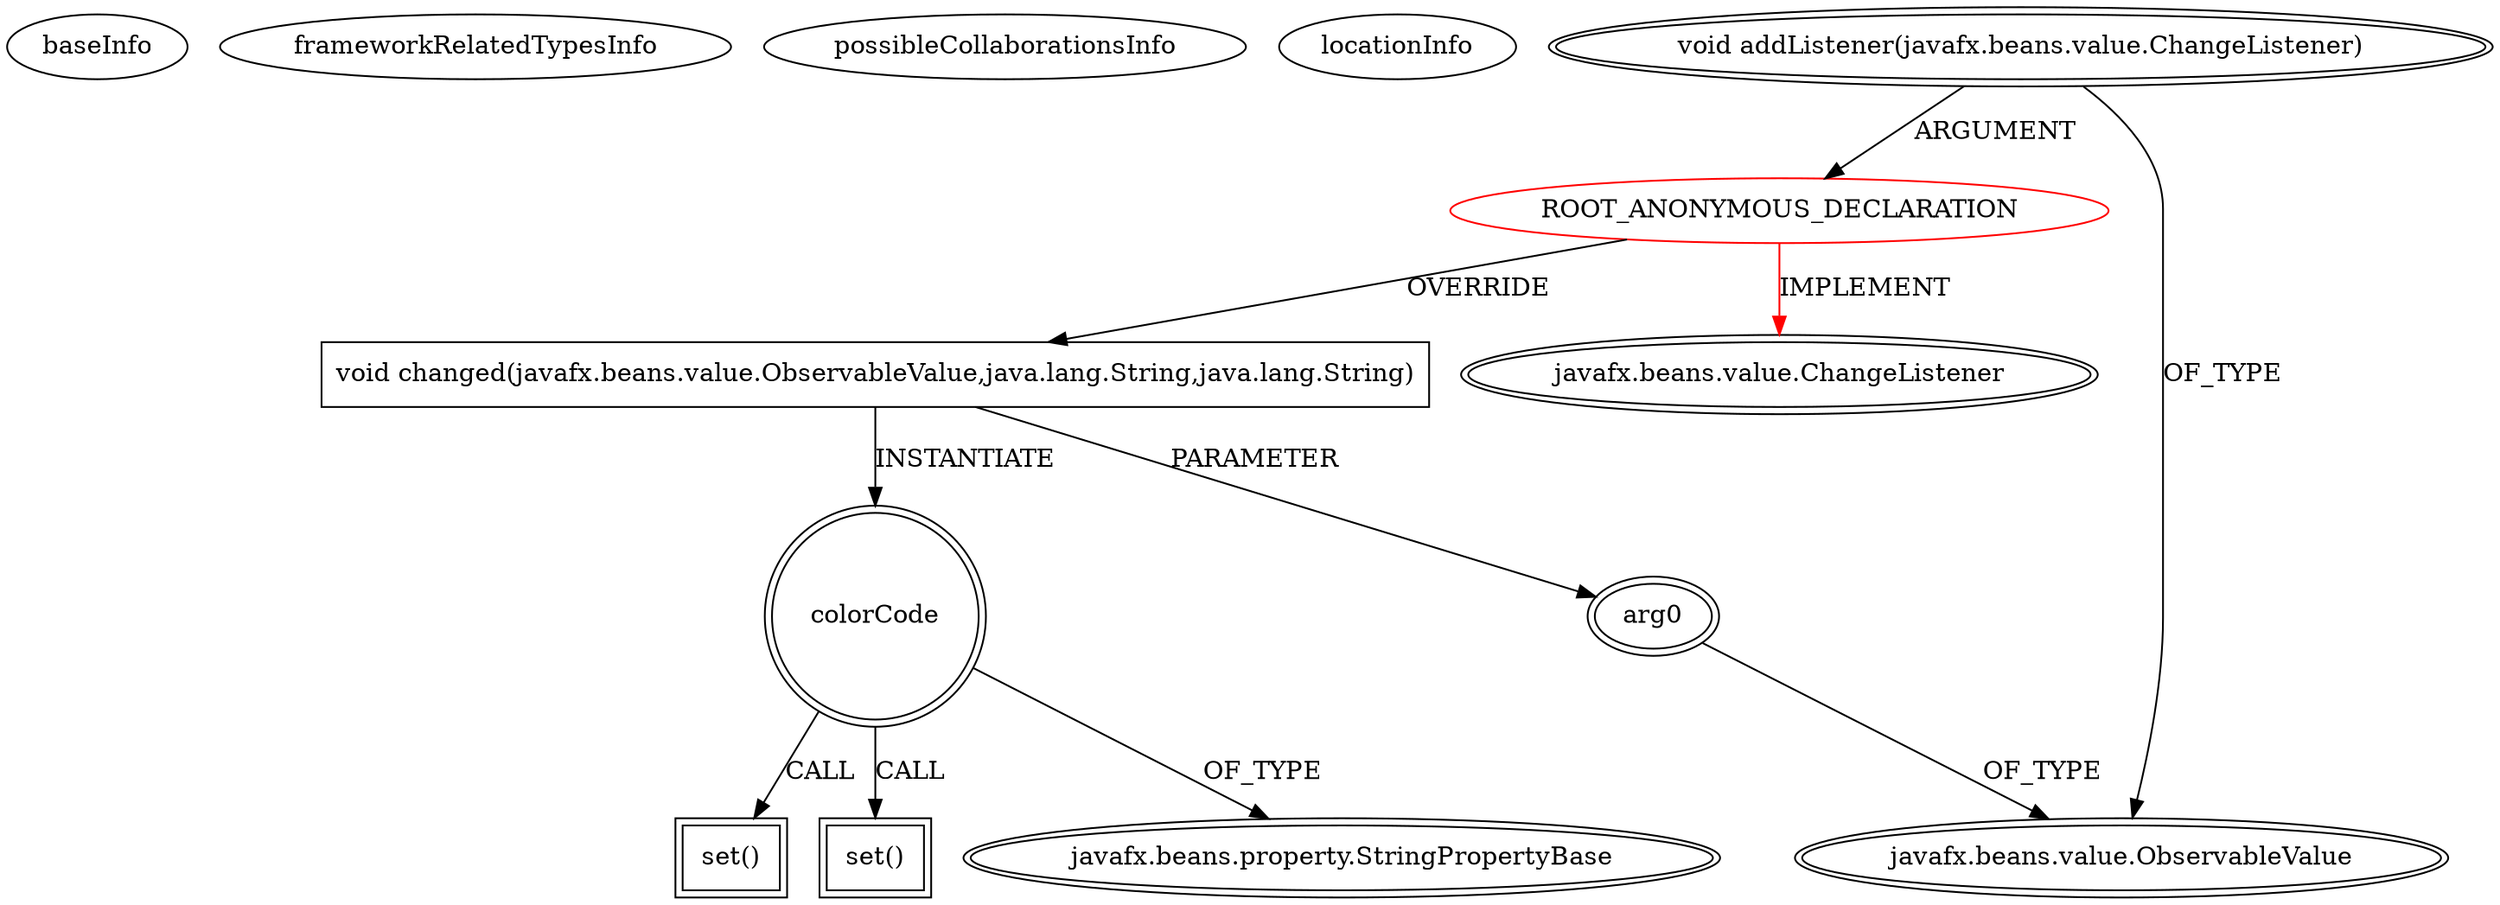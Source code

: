 digraph {
baseInfo[graphId=1181,category="extension_graph",isAnonymous=true,possibleRelation=false]
frameworkRelatedTypesInfo[0="javafx.beans.value.ChangeListener"]
possibleCollaborationsInfo[]
locationInfo[projectName="SaiPradeepDandem-javafx2-gradient-builder",filePath="/SaiPradeepDandem-javafx2-gradient-builder/javafx2-gradient-builder-master/src/main/java/com/javafx/gradientbuilder/application/ColorPicker.java",contextSignature="void configure()",graphId="1181"]
0[label="ROOT_ANONYMOUS_DECLARATION",vertexType="ROOT_ANONYMOUS_DECLARATION",isFrameworkType=false,color=red]
1[label="javafx.beans.value.ChangeListener",vertexType="FRAMEWORK_INTERFACE_TYPE",isFrameworkType=true,peripheries=2]
2[label="void addListener(javafx.beans.value.ChangeListener)",vertexType="OUTSIDE_CALL",isFrameworkType=true,peripheries=2]
3[label="javafx.beans.value.ObservableValue",vertexType="FRAMEWORK_INTERFACE_TYPE",isFrameworkType=true,peripheries=2]
4[label="void changed(javafx.beans.value.ObservableValue,java.lang.String,java.lang.String)",vertexType="OVERRIDING_METHOD_DECLARATION",isFrameworkType=false,shape=box]
5[label="arg0",vertexType="PARAMETER_DECLARATION",isFrameworkType=true,peripheries=2]
7[label="colorCode",vertexType="VARIABLE_EXPRESION",isFrameworkType=true,peripheries=2,shape=circle]
9[label="javafx.beans.property.StringPropertyBase",vertexType="FRAMEWORK_CLASS_TYPE",isFrameworkType=true,peripheries=2]
8[label="set()",vertexType="INSIDE_CALL",isFrameworkType=true,peripheries=2,shape=box]
11[label="set()",vertexType="INSIDE_CALL",isFrameworkType=true,peripheries=2,shape=box]
0->1[label="IMPLEMENT",color=red]
2->0[label="ARGUMENT"]
2->3[label="OF_TYPE"]
0->4[label="OVERRIDE"]
5->3[label="OF_TYPE"]
4->5[label="PARAMETER"]
4->7[label="INSTANTIATE"]
7->9[label="OF_TYPE"]
7->8[label="CALL"]
7->11[label="CALL"]
}
